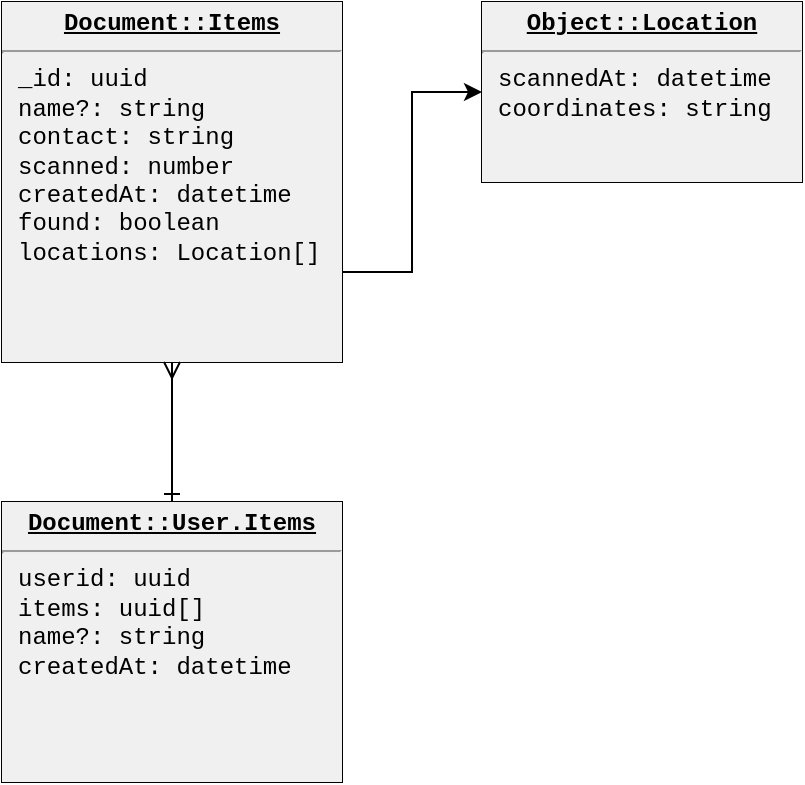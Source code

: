 <mxfile version="20.3.0" type="device"><diagram name="Page-1" id="2ca16b54-16f6-2749-3443-fa8db7711227"><mxGraphModel dx="742" dy="510" grid="1" gridSize="10" guides="1" tooltips="1" connect="1" arrows="1" fold="1" page="1" pageScale="1" pageWidth="1100" pageHeight="850" background="none" math="0" shadow="0"><root><mxCell id="0"/><mxCell id="1" parent="0"/><mxCell id="fCAyC6eICyOKbPYqp32g-8" value="&lt;p style=&quot;margin:0px;margin-top:4px;text-align:center;text-decoration:underline;&quot;&gt;&lt;b&gt;Object::Location&lt;/b&gt;&lt;/p&gt;&lt;hr&gt;&lt;p style=&quot;margin:0px;margin-left:8px;&quot;&gt;scannedAt: datetime&lt;br&gt;coordinates: string&lt;/p&gt;" style="verticalAlign=top;align=left;overflow=fill;fontSize=12;fontFamily=Courier New;html=1;fontColor=#000000;fillColor=default;labelBackgroundColor=#F0F0F0;" vertex="1" parent="1"><mxGeometry x="320" y="80" width="160" height="90" as="geometry"/></mxCell><mxCell id="fCAyC6eICyOKbPYqp32g-14" style="edgeStyle=orthogonalEdgeStyle;rounded=0;orthogonalLoop=1;jettySize=auto;html=1;exitX=1;exitY=0.75;exitDx=0;exitDy=0;fontFamily=Courier New;fontSize=12;fontColor=#000000;" edge="1" parent="1" source="fCAyC6eICyOKbPYqp32g-11" target="fCAyC6eICyOKbPYqp32g-8"><mxGeometry relative="1" as="geometry"/></mxCell><mxCell id="fCAyC6eICyOKbPYqp32g-11" value="&lt;p style=&quot;margin:0px;margin-top:4px;text-align:center;text-decoration:underline;&quot;&gt;&lt;b&gt;Document::Items&lt;/b&gt;&lt;/p&gt;&lt;hr&gt;&lt;p style=&quot;margin:0px;margin-left:8px;&quot;&gt;_id: uuid&lt;br&gt;&lt;/p&gt;&lt;p style=&quot;margin:0px;margin-left:8px;&quot;&gt;name?: string&lt;/p&gt;&lt;p style=&quot;margin:0px;margin-left:8px;&quot;&gt;contact: string&lt;/p&gt;&lt;p style=&quot;margin:0px;margin-left:8px;&quot;&gt;scanned: number&lt;/p&gt;&lt;p style=&quot;margin:0px;margin-left:8px;&quot;&gt;createdAt: datetime&lt;/p&gt;&lt;p style=&quot;margin:0px;margin-left:8px;&quot;&gt;found: boolean&lt;/p&gt;&lt;p style=&quot;margin:0px;margin-left:8px;&quot;&gt;locations: Location[]&lt;/p&gt;" style="verticalAlign=top;align=left;overflow=fill;fontSize=12;fontFamily=Courier New;html=1;labelBackgroundColor=#F0F0F0;fontColor=#000000;fillColor=default;" vertex="1" parent="1"><mxGeometry x="80" y="80" width="170" height="180" as="geometry"/></mxCell><mxCell id="fCAyC6eICyOKbPYqp32g-18" style="edgeStyle=orthogonalEdgeStyle;rounded=0;orthogonalLoop=1;jettySize=auto;html=1;exitX=0.5;exitY=0;exitDx=0;exitDy=0;entryX=0.5;entryY=1;entryDx=0;entryDy=0;fontFamily=Courier New;fontSize=12;fontColor=#000000;startArrow=ERone;startFill=0;endArrow=ERmany;endFill=0;" edge="1" parent="1" source="fCAyC6eICyOKbPYqp32g-16" target="fCAyC6eICyOKbPYqp32g-11"><mxGeometry relative="1" as="geometry"/></mxCell><mxCell id="fCAyC6eICyOKbPYqp32g-16" value="&lt;p style=&quot;margin:0px;margin-top:4px;text-align:center;text-decoration:underline;&quot;&gt;&lt;b&gt;Document::User.Items&lt;/b&gt;&lt;/p&gt;&lt;hr&gt;&lt;p style=&quot;margin:0px;margin-left:8px;&quot;&gt;userid: uuid&lt;br&gt;items: uuid[]&lt;/p&gt;&lt;p style=&quot;margin:0px;margin-left:8px;&quot;&gt;name?: string&lt;/p&gt;&lt;p style=&quot;margin:0px;margin-left:8px;&quot;&gt;createdAt: datetime&lt;/p&gt;&lt;p style=&quot;margin:0px;margin-left:8px;&quot;&gt;&lt;br&gt;&lt;/p&gt;" style="verticalAlign=top;align=left;overflow=fill;fontSize=12;fontFamily=Courier New;html=1;fontColor=#000000;fillColor=default;labelBackgroundColor=#F0F0F0;" vertex="1" parent="1"><mxGeometry x="80" y="330" width="170" height="140" as="geometry"/></mxCell></root></mxGraphModel></diagram></mxfile>